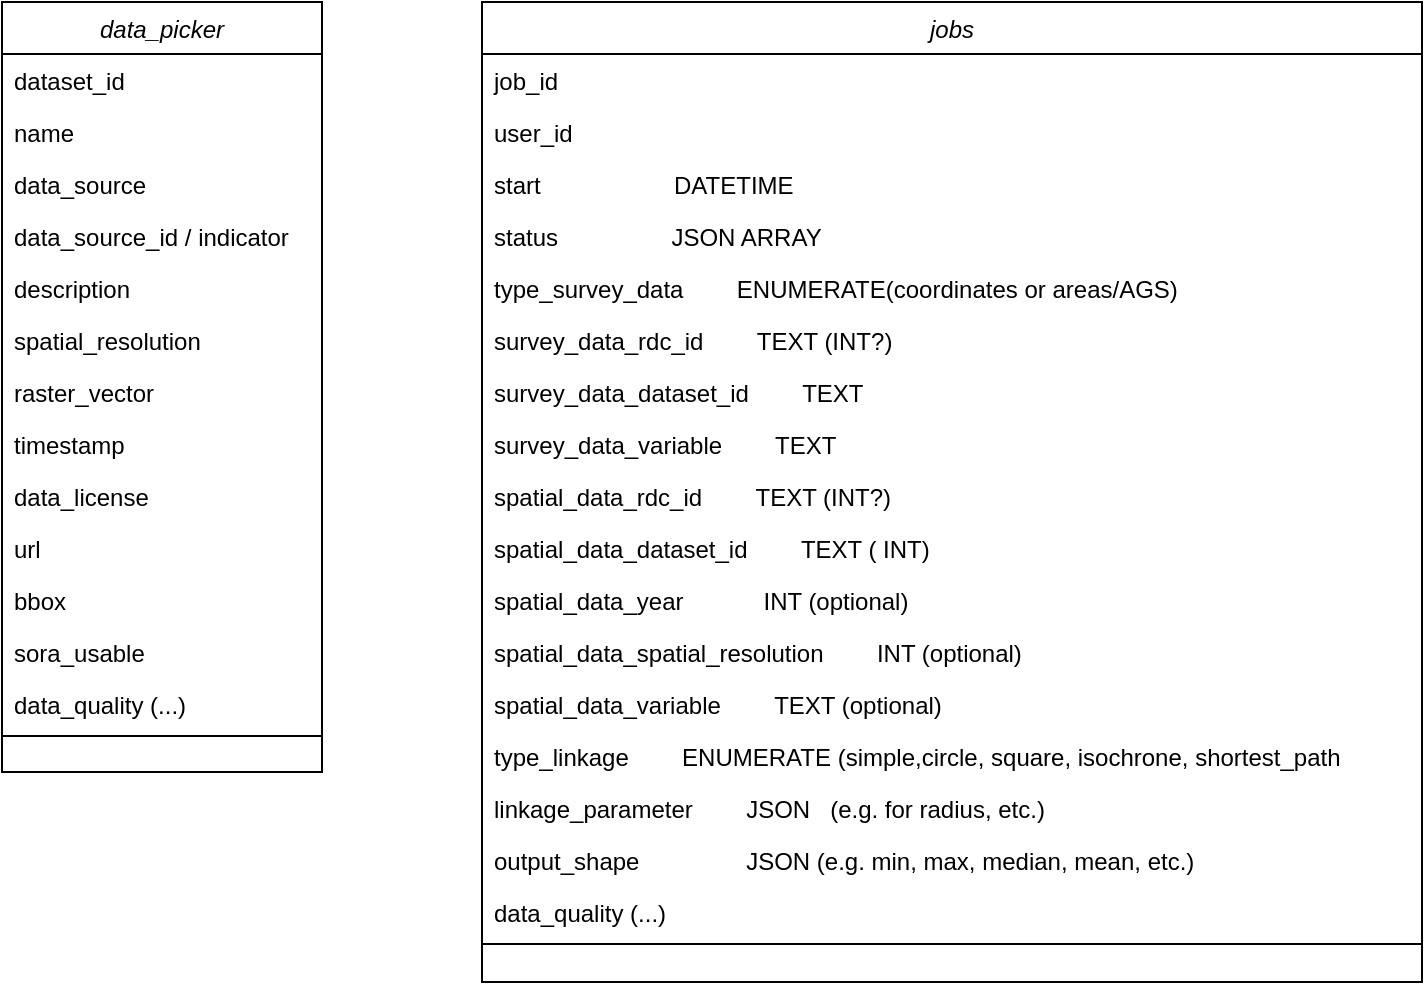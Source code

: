 <mxfile version="22.1.21" type="github">
  <diagram id="C5RBs43oDa-KdzZeNtuy" name="Page-1">
    <mxGraphModel dx="2373" dy="1255" grid="1" gridSize="10" guides="1" tooltips="1" connect="1" arrows="1" fold="1" page="1" pageScale="1" pageWidth="827" pageHeight="1169" math="0" shadow="0">
      <root>
        <mxCell id="WIyWlLk6GJQsqaUBKTNV-0" />
        <mxCell id="WIyWlLk6GJQsqaUBKTNV-1" parent="WIyWlLk6GJQsqaUBKTNV-0" />
        <mxCell id="yImev0X1SfuU2W24MoA8-6" value="data_picker" style="swimlane;fontStyle=2;align=center;verticalAlign=top;childLayout=stackLayout;horizontal=1;startSize=26;horizontalStack=0;resizeParent=1;resizeLast=0;collapsible=1;marginBottom=0;rounded=0;shadow=0;strokeWidth=1;" vertex="1" parent="WIyWlLk6GJQsqaUBKTNV-1">
          <mxGeometry x="40" y="40" width="160" height="385" as="geometry">
            <mxRectangle x="180" y="670" width="160" height="26" as="alternateBounds" />
          </mxGeometry>
        </mxCell>
        <mxCell id="yImev0X1SfuU2W24MoA8-7" value="dataset_id" style="text;align=left;verticalAlign=top;spacingLeft=4;spacingRight=4;overflow=hidden;rotatable=0;points=[[0,0.5],[1,0.5]];portConstraint=eastwest;" vertex="1" parent="yImev0X1SfuU2W24MoA8-6">
          <mxGeometry y="26" width="160" height="26" as="geometry" />
        </mxCell>
        <mxCell id="yImev0X1SfuU2W24MoA8-8" value="name" style="text;align=left;verticalAlign=top;spacingLeft=4;spacingRight=4;overflow=hidden;rotatable=0;points=[[0,0.5],[1,0.5]];portConstraint=eastwest;rounded=0;shadow=0;html=0;" vertex="1" parent="yImev0X1SfuU2W24MoA8-6">
          <mxGeometry y="52" width="160" height="26" as="geometry" />
        </mxCell>
        <mxCell id="yImev0X1SfuU2W24MoA8-9" value="data_source" style="text;align=left;verticalAlign=top;spacingLeft=4;spacingRight=4;overflow=hidden;rotatable=0;points=[[0,0.5],[1,0.5]];portConstraint=eastwest;rounded=0;shadow=0;html=0;" vertex="1" parent="yImev0X1SfuU2W24MoA8-6">
          <mxGeometry y="78" width="160" height="26" as="geometry" />
        </mxCell>
        <mxCell id="yImev0X1SfuU2W24MoA8-21" value="data_source_id / indicator" style="text;align=left;verticalAlign=top;spacingLeft=4;spacingRight=4;overflow=hidden;rotatable=0;points=[[0,0.5],[1,0.5]];portConstraint=eastwest;rounded=0;shadow=0;html=0;" vertex="1" parent="yImev0X1SfuU2W24MoA8-6">
          <mxGeometry y="104" width="160" height="26" as="geometry" />
        </mxCell>
        <mxCell id="yImev0X1SfuU2W24MoA8-12" value="description" style="text;align=left;verticalAlign=top;spacingLeft=4;spacingRight=4;overflow=hidden;rotatable=0;points=[[0,0.5],[1,0.5]];portConstraint=eastwest;rounded=0;shadow=0;html=0;" vertex="1" parent="yImev0X1SfuU2W24MoA8-6">
          <mxGeometry y="130" width="160" height="26" as="geometry" />
        </mxCell>
        <mxCell id="yImev0X1SfuU2W24MoA8-13" value="spatial_resolution" style="text;align=left;verticalAlign=top;spacingLeft=4;spacingRight=4;overflow=hidden;rotatable=0;points=[[0,0.5],[1,0.5]];portConstraint=eastwest;rounded=0;shadow=0;html=0;" vertex="1" parent="yImev0X1SfuU2W24MoA8-6">
          <mxGeometry y="156" width="160" height="26" as="geometry" />
        </mxCell>
        <mxCell id="yImev0X1SfuU2W24MoA8-14" value="raster_vector" style="text;align=left;verticalAlign=top;spacingLeft=4;spacingRight=4;overflow=hidden;rotatable=0;points=[[0,0.5],[1,0.5]];portConstraint=eastwest;rounded=0;shadow=0;html=0;" vertex="1" parent="yImev0X1SfuU2W24MoA8-6">
          <mxGeometry y="182" width="160" height="26" as="geometry" />
        </mxCell>
        <mxCell id="yImev0X1SfuU2W24MoA8-15" value="timestamp" style="text;align=left;verticalAlign=top;spacingLeft=4;spacingRight=4;overflow=hidden;rotatable=0;points=[[0,0.5],[1,0.5]];portConstraint=eastwest;rounded=0;shadow=0;html=0;" vertex="1" parent="yImev0X1SfuU2W24MoA8-6">
          <mxGeometry y="208" width="160" height="26" as="geometry" />
        </mxCell>
        <mxCell id="yImev0X1SfuU2W24MoA8-16" value="data_license" style="text;align=left;verticalAlign=top;spacingLeft=4;spacingRight=4;overflow=hidden;rotatable=0;points=[[0,0.5],[1,0.5]];portConstraint=eastwest;rounded=0;shadow=0;html=0;" vertex="1" parent="yImev0X1SfuU2W24MoA8-6">
          <mxGeometry y="234" width="160" height="26" as="geometry" />
        </mxCell>
        <mxCell id="yImev0X1SfuU2W24MoA8-17" value="url" style="text;align=left;verticalAlign=top;spacingLeft=4;spacingRight=4;overflow=hidden;rotatable=0;points=[[0,0.5],[1,0.5]];portConstraint=eastwest;rounded=0;shadow=0;html=0;" vertex="1" parent="yImev0X1SfuU2W24MoA8-6">
          <mxGeometry y="260" width="160" height="26" as="geometry" />
        </mxCell>
        <mxCell id="yImev0X1SfuU2W24MoA8-20" value="bbox" style="text;align=left;verticalAlign=top;spacingLeft=4;spacingRight=4;overflow=hidden;rotatable=0;points=[[0,0.5],[1,0.5]];portConstraint=eastwest;rounded=0;shadow=0;html=0;" vertex="1" parent="yImev0X1SfuU2W24MoA8-6">
          <mxGeometry y="286" width="160" height="26" as="geometry" />
        </mxCell>
        <mxCell id="yImev0X1SfuU2W24MoA8-18" value="sora_usable" style="text;align=left;verticalAlign=top;spacingLeft=4;spacingRight=4;overflow=hidden;rotatable=0;points=[[0,0.5],[1,0.5]];portConstraint=eastwest;rounded=0;shadow=0;html=0;" vertex="1" parent="yImev0X1SfuU2W24MoA8-6">
          <mxGeometry y="312" width="160" height="26" as="geometry" />
        </mxCell>
        <mxCell id="yImev0X1SfuU2W24MoA8-22" value="data_quality (...)" style="text;align=left;verticalAlign=top;spacingLeft=4;spacingRight=4;overflow=hidden;rotatable=0;points=[[0,0.5],[1,0.5]];portConstraint=eastwest;rounded=0;shadow=0;html=0;" vertex="1" parent="yImev0X1SfuU2W24MoA8-6">
          <mxGeometry y="338" width="160" height="26" as="geometry" />
        </mxCell>
        <mxCell id="yImev0X1SfuU2W24MoA8-10" value="" style="line;html=1;strokeWidth=1;align=left;verticalAlign=middle;spacingTop=-1;spacingLeft=3;spacingRight=3;rotatable=0;labelPosition=right;points=[];portConstraint=eastwest;" vertex="1" parent="yImev0X1SfuU2W24MoA8-6">
          <mxGeometry y="364" width="160" height="6" as="geometry" />
        </mxCell>
        <mxCell id="yImev0X1SfuU2W24MoA8-23" value="jobs" style="swimlane;fontStyle=2;align=center;verticalAlign=top;childLayout=stackLayout;horizontal=1;startSize=26;horizontalStack=0;resizeParent=1;resizeLast=0;collapsible=1;marginBottom=0;rounded=0;shadow=0;strokeWidth=1;" vertex="1" parent="WIyWlLk6GJQsqaUBKTNV-1">
          <mxGeometry x="280" y="40" width="470" height="490" as="geometry">
            <mxRectangle x="180" y="670" width="160" height="26" as="alternateBounds" />
          </mxGeometry>
        </mxCell>
        <mxCell id="yImev0X1SfuU2W24MoA8-24" value="job_id" style="text;align=left;verticalAlign=top;spacingLeft=4;spacingRight=4;overflow=hidden;rotatable=0;points=[[0,0.5],[1,0.5]];portConstraint=eastwest;" vertex="1" parent="yImev0X1SfuU2W24MoA8-23">
          <mxGeometry y="26" width="470" height="26" as="geometry" />
        </mxCell>
        <mxCell id="yImev0X1SfuU2W24MoA8-25" value="user_id" style="text;align=left;verticalAlign=top;spacingLeft=4;spacingRight=4;overflow=hidden;rotatable=0;points=[[0,0.5],[1,0.5]];portConstraint=eastwest;rounded=0;shadow=0;html=0;" vertex="1" parent="yImev0X1SfuU2W24MoA8-23">
          <mxGeometry y="52" width="470" height="26" as="geometry" />
        </mxCell>
        <mxCell id="yImev0X1SfuU2W24MoA8-26" value="start                    DATETIME" style="text;align=left;verticalAlign=top;spacingLeft=4;spacingRight=4;overflow=hidden;rotatable=0;points=[[0,0.5],[1,0.5]];portConstraint=eastwest;rounded=0;shadow=0;html=0;" vertex="1" parent="yImev0X1SfuU2W24MoA8-23">
          <mxGeometry y="78" width="470" height="26" as="geometry" />
        </mxCell>
        <mxCell id="yImev0X1SfuU2W24MoA8-27" value="status                 JSON ARRAY" style="text;align=left;verticalAlign=top;spacingLeft=4;spacingRight=4;overflow=hidden;rotatable=0;points=[[0,0.5],[1,0.5]];portConstraint=eastwest;rounded=0;shadow=0;html=0;" vertex="1" parent="yImev0X1SfuU2W24MoA8-23">
          <mxGeometry y="104" width="470" height="26" as="geometry" />
        </mxCell>
        <mxCell id="yImev0X1SfuU2W24MoA8-32" value="type_survey_data        ENUMERATE(coordinates or areas/AGS)" style="text;align=left;verticalAlign=top;spacingLeft=4;spacingRight=4;overflow=hidden;rotatable=0;points=[[0,0.5],[1,0.5]];portConstraint=eastwest;rounded=0;shadow=0;html=0;" vertex="1" parent="yImev0X1SfuU2W24MoA8-23">
          <mxGeometry y="130" width="470" height="26" as="geometry" />
        </mxCell>
        <mxCell id="yImev0X1SfuU2W24MoA8-28" value="survey_data_rdc_id        TEXT (INT?)" style="text;align=left;verticalAlign=top;spacingLeft=4;spacingRight=4;overflow=hidden;rotatable=0;points=[[0,0.5],[1,0.5]];portConstraint=eastwest;rounded=0;shadow=0;html=0;" vertex="1" parent="yImev0X1SfuU2W24MoA8-23">
          <mxGeometry y="156" width="470" height="26" as="geometry" />
        </mxCell>
        <mxCell id="yImev0X1SfuU2W24MoA8-29" value="survey_data_dataset_id        TEXT" style="text;align=left;verticalAlign=top;spacingLeft=4;spacingRight=4;overflow=hidden;rotatable=0;points=[[0,0.5],[1,0.5]];portConstraint=eastwest;rounded=0;shadow=0;html=0;" vertex="1" parent="yImev0X1SfuU2W24MoA8-23">
          <mxGeometry y="182" width="470" height="26" as="geometry" />
        </mxCell>
        <mxCell id="yImev0X1SfuU2W24MoA8-38" value="survey_data_variable        TEXT" style="text;align=left;verticalAlign=top;spacingLeft=4;spacingRight=4;overflow=hidden;rotatable=0;points=[[0,0.5],[1,0.5]];portConstraint=eastwest;rounded=0;shadow=0;html=0;" vertex="1" parent="yImev0X1SfuU2W24MoA8-23">
          <mxGeometry y="208" width="470" height="26" as="geometry" />
        </mxCell>
        <mxCell id="yImev0X1SfuU2W24MoA8-30" value="spatial_data_rdc_id        TEXT (INT?)" style="text;align=left;verticalAlign=top;spacingLeft=4;spacingRight=4;overflow=hidden;rotatable=0;points=[[0,0.5],[1,0.5]];portConstraint=eastwest;rounded=0;shadow=0;html=0;" vertex="1" parent="yImev0X1SfuU2W24MoA8-23">
          <mxGeometry y="234" width="470" height="26" as="geometry" />
        </mxCell>
        <mxCell id="yImev0X1SfuU2W24MoA8-31" value="spatial_data_dataset_id        TEXT ( INT)" style="text;align=left;verticalAlign=top;spacingLeft=4;spacingRight=4;overflow=hidden;rotatable=0;points=[[0,0.5],[1,0.5]];portConstraint=eastwest;rounded=0;shadow=0;html=0;" vertex="1" parent="yImev0X1SfuU2W24MoA8-23">
          <mxGeometry y="260" width="470" height="26" as="geometry" />
        </mxCell>
        <mxCell id="yImev0X1SfuU2W24MoA8-33" value="spatial_data_year            INT (optional)" style="text;align=left;verticalAlign=top;spacingLeft=4;spacingRight=4;overflow=hidden;rotatable=0;points=[[0,0.5],[1,0.5]];portConstraint=eastwest;rounded=0;shadow=0;html=0;" vertex="1" parent="yImev0X1SfuU2W24MoA8-23">
          <mxGeometry y="286" width="470" height="26" as="geometry" />
        </mxCell>
        <mxCell id="yImev0X1SfuU2W24MoA8-34" value="spatial_data_spatial_resolution        INT (optional)" style="text;align=left;verticalAlign=top;spacingLeft=4;spacingRight=4;overflow=hidden;rotatable=0;points=[[0,0.5],[1,0.5]];portConstraint=eastwest;rounded=0;shadow=0;html=0;" vertex="1" parent="yImev0X1SfuU2W24MoA8-23">
          <mxGeometry y="312" width="470" height="26" as="geometry" />
        </mxCell>
        <mxCell id="yImev0X1SfuU2W24MoA8-35" value="spatial_data_variable        TEXT (optional)" style="text;align=left;verticalAlign=top;spacingLeft=4;spacingRight=4;overflow=hidden;rotatable=0;points=[[0,0.5],[1,0.5]];portConstraint=eastwest;rounded=0;shadow=0;html=0;" vertex="1" parent="yImev0X1SfuU2W24MoA8-23">
          <mxGeometry y="338" width="470" height="26" as="geometry" />
        </mxCell>
        <mxCell id="yImev0X1SfuU2W24MoA8-36" value="type_linkage        ENUMERATE (simple,circle, square, isochrone, shortest_path" style="text;align=left;verticalAlign=top;spacingLeft=4;spacingRight=4;overflow=hidden;rotatable=0;points=[[0,0.5],[1,0.5]];portConstraint=eastwest;rounded=0;shadow=0;html=0;" vertex="1" parent="yImev0X1SfuU2W24MoA8-23">
          <mxGeometry y="364" width="470" height="26" as="geometry" />
        </mxCell>
        <mxCell id="yImev0X1SfuU2W24MoA8-39" value="linkage_parameter        JSON   (e.g. for radius, etc.)" style="text;align=left;verticalAlign=top;spacingLeft=4;spacingRight=4;overflow=hidden;rotatable=0;points=[[0,0.5],[1,0.5]];portConstraint=eastwest;rounded=0;shadow=0;html=0;" vertex="1" parent="yImev0X1SfuU2W24MoA8-23">
          <mxGeometry y="390" width="470" height="26" as="geometry" />
        </mxCell>
        <mxCell id="yImev0X1SfuU2W24MoA8-40" value="output_shape                JSON (e.g. min, max, median, mean, etc.)" style="text;align=left;verticalAlign=top;spacingLeft=4;spacingRight=4;overflow=hidden;rotatable=0;points=[[0,0.5],[1,0.5]];portConstraint=eastwest;rounded=0;shadow=0;html=0;" vertex="1" parent="yImev0X1SfuU2W24MoA8-23">
          <mxGeometry y="416" width="470" height="26" as="geometry" />
        </mxCell>
        <mxCell id="yImev0X1SfuU2W24MoA8-41" value="data_quality (...)" style="text;align=left;verticalAlign=top;spacingLeft=4;spacingRight=4;overflow=hidden;rotatable=0;points=[[0,0.5],[1,0.5]];portConstraint=eastwest;rounded=0;shadow=0;html=0;" vertex="1" parent="yImev0X1SfuU2W24MoA8-23">
          <mxGeometry y="442" width="470" height="26" as="geometry" />
        </mxCell>
        <mxCell id="yImev0X1SfuU2W24MoA8-37" value="" style="line;html=1;strokeWidth=1;align=left;verticalAlign=middle;spacingTop=-1;spacingLeft=3;spacingRight=3;rotatable=0;labelPosition=right;points=[];portConstraint=eastwest;" vertex="1" parent="yImev0X1SfuU2W24MoA8-23">
          <mxGeometry y="468" width="470" height="6" as="geometry" />
        </mxCell>
      </root>
    </mxGraphModel>
  </diagram>
</mxfile>
